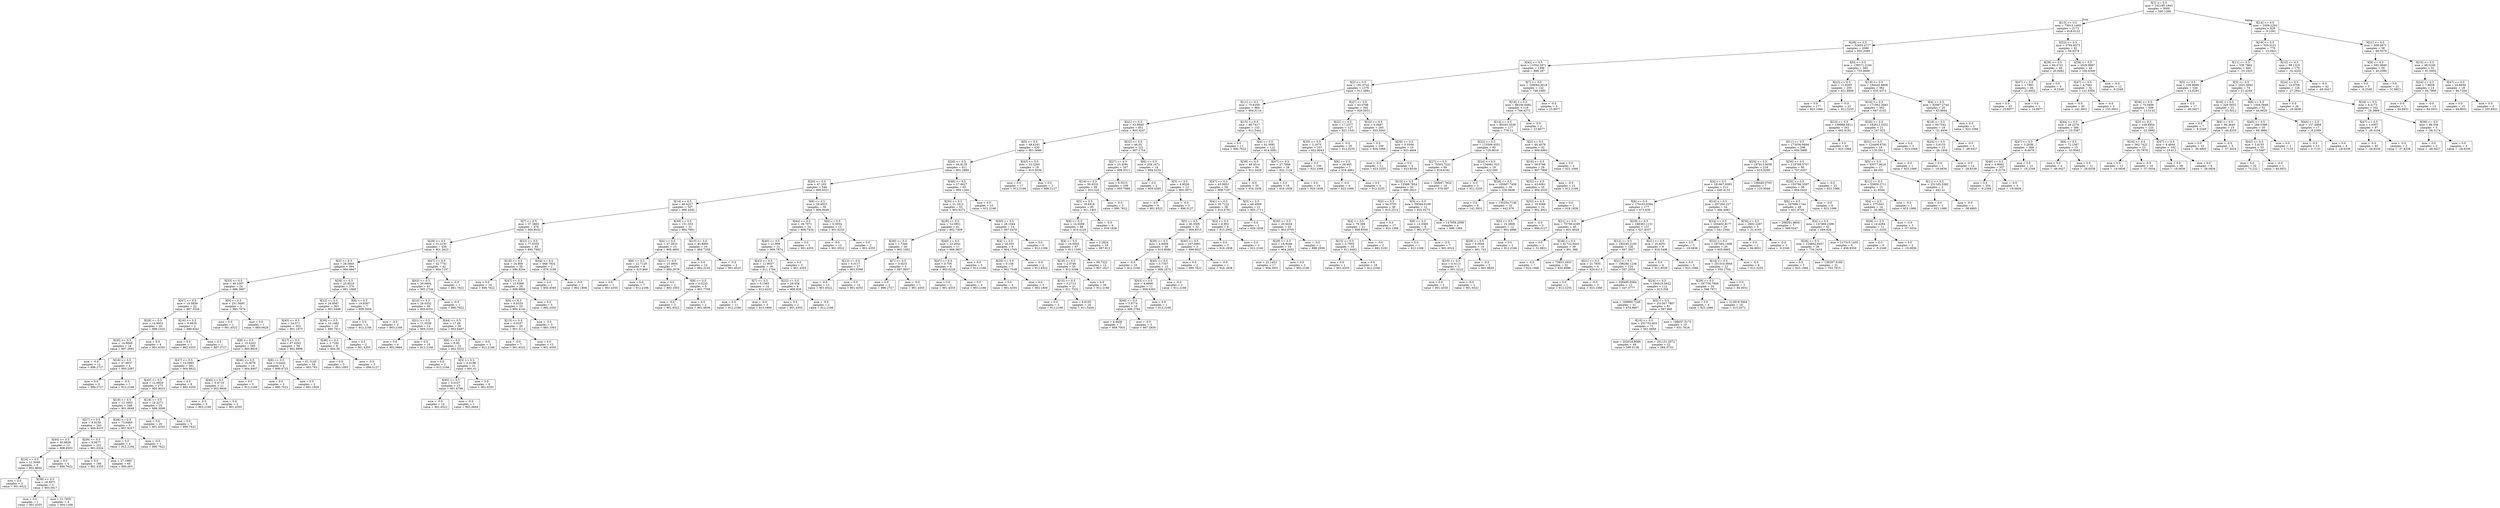 digraph Tree {
node [shape=box] ;
0 [label="X[1] <= 0.5\nmse = 192185.1943\nsamples = 3000\nvalue = 590.1268"] ;
1 [label="X[13] <= 0.5\nmse = 75912.1469\nsamples = 2172\nvalue = 818.6132"] ;
0 -> 1 [labeldistance=2.5, labelangle=45, headlabel="True"] ;
2 [label="X[38] <= 0.5\nmse = 52455.4717\nsamples = 2080\nvalue = 852.2089"] ;
1 -> 2 ;
3 [label="X[42] <= 0.5\nmse = 11054.2971\nsamples = 1498\nvalue = 898.187"] ;
2 -> 3 ;
4 [label="X[2] <= 0.5\nmse = 192.0742\nsamples = 1376\nvalue = 911.4881"] ;
3 -> 4 ;
5 [label="X[11] <= 0.5\nmse = 70.6359\nsamples = 984\nvalue = 904.3114"] ;
4 -> 5 ;
6 [label="X[41] <= 0.5\nmse = 53.9949\nsamples = 851\nvalue = 903.0247"] ;
5 -> 6 ;
7 [label="X[5] <= 0.5\nmse = 48.6181\nsamples = 630\nvalue = 901.5686"] ;
6 -> 7 ;
8 [label="X[26] <= 0.5\nmse = 46.8135\nsamples = 611\nvalue = 901.2889"] ;
7 -> 8 ;
9 [label="X[20] <= 0.5\nmse = 47.203\nsamples = 546\nvalue = 900.8321"] ;
8 -> 9 ;
10 [label="X[14] <= 0.5\nmse = 46.4257\nsamples = 507\nvalue = 900.4342"] ;
9 -> 10 ;
11 [label="X[7] <= 0.5\nmse = 37.3665\nsamples = 476\nvalue = 900.8032"] ;
10 -> 11 ;
12 [label="X[29] <= 0.5\nmse = 31.2191\nsamples = 436\nvalue = 901.2623"] ;
11 -> 12 ;
13 [label="X[3] <= 0.5\nmse = 28.5845\nsamples = 394\nvalue = 900.8947"] ;
12 -> 13 ;
14 [label="X[33] <= 0.5\nmse = 49.1007\nsamples = 24\nvalue = 896.3897"] ;
13 -> 14 ;
15 [label="X[47] <= 0.5\nmse = 19.5859\nsamples = 22\nvalue = 897.3526"] ;
14 -> 15 ;
16 [label="X[28] <= 0.5\nmse = 14.6931\nsamples = 20\nvalue = 898.1025"] ;
15 -> 16 ;
17 [label="X[30] <= 0.5\nmse = 14.8949\nsamples = 16\nvalue = 897.2692"] ;
16 -> 17 ;
18 [label="mse = -0.0\nsamples = 12\nvalue = 896.2727"] ;
17 -> 18 ;
19 [label="X[16] <= 0.5\nmse = 47.6637\nsamples = 4\nvalue = 900.2587"] ;
17 -> 19 ;
20 [label="mse = 0.0\nsamples = 3\nvalue = 896.2727"] ;
19 -> 20 ;
21 [label="mse = -0.0\nsamples = 1\nvalue = 912.2166"] ;
19 -> 21 ;
22 [label="mse = 0.0\nsamples = 4\nvalue = 901.4355"] ;
16 -> 22 ;
23 [label="X[16] <= 0.5\nmse = 6.6635\nsamples = 2\nvalue = 889.8541"] ;
15 -> 23 ;
24 [label="mse = 0.0\nsamples = 1\nvalue = 892.4355"] ;
23 -> 24 ;
25 [label="mse = 0.0\nsamples = 1\nvalue = 887.2727"] ;
23 -> 25 ;
26 [label="X[9] <= 0.5\nmse = 251.3695\nsamples = 2\nvalue = 885.7976"] ;
14 -> 26 ;
27 [label="mse = 0.0\nsamples = 1\nvalue = 901.6522"] ;
26 -> 27 ;
28 [label="mse = 0.0\nsamples = 1\nvalue = 869.9429"] ;
26 -> 28 ;
29 [label="X[30] <= 0.5\nmse = 25.8519\nsamples = 370\nvalue = 901.1869"] ;
13 -> 29 ;
30 [label="X[22] <= 0.5\nmse = 24.9567\nsamples = 363\nvalue = 901.0486"] ;
29 -> 30 ;
31 [label="X[45] <= 0.5\nmse = 24.571\nsamples = 353\nvalue = 901.1975"] ;
30 -> 31 ;
32 [label="X[8] <= 0.5\nmse = 15.4243\nsamples = 295\nvalue = 900.8629"] ;
31 -> 32 ;
33 [label="X[47] <= 0.5\nmse = 14.5965\nsamples = 281\nvalue = 900.6622"] ;
32 -> 33 ;
34 [label="X[43] <= 0.5\nmse = 12.9829\nsamples = 273\nvalue = 900.9033"] ;
33 -> 34 ;
35 [label="X[19] <= 0.5\nmse = 12.1693\nsamples = 248\nvalue = 901.0648"] ;
34 -> 35 ;
36 [label="X[27] <= 0.5\nmse = 9.9159\nsamples = 243\nvalue = 900.9237"] ;
35 -> 36 ;
37 [label="X[44] <= 0.5\nmse = 40.8839\nsamples = 12\nvalue = 898.8303"] ;
36 -> 37 ;
38 [label="X[16] <= 0.5\nmse = 12.5049\nsamples = 8\nvalue = 902.8644"] ;
37 -> 38 ;
39 [label="mse = 0.0\nsamples = 3\nvalue = 901.6522"] ;
38 -> 39 ;
40 [label="X[39] <= 0.5\nmse = 18.5971\nsamples = 5\nvalue = 903.5917"] ;
38 -> 40 ;
41 [label="mse = 0.0\nsamples = 1\nvalue = 901.4355"] ;
40 -> 41 ;
42 [label="mse = 21.7935\nsamples = 4\nvalue = 904.1308"] ;
40 -> 42 ;
43 [label="mse = 0.0\nsamples = 4\nvalue = 890.7622"] ;
37 -> 43 ;
44 [label="X[39] <= 0.5\nmse = 8.0677\nsamples = 231\nvalue = 901.0324"] ;
36 -> 44 ;
45 [label="mse = 0.0\nsamples = 166\nvalue = 901.4355"] ;
44 -> 45 ;
46 [label="mse = 27.1965\nsamples = 65\nvalue = 900.003"] ;
44 -> 46 ;
47 [label="X[46] <= 0.5\nmse = 73.6465\nsamples = 5\nvalue = 907.9257"] ;
35 -> 47 ;
48 [label="mse = 0.0\nsamples = 4\nvalue = 912.2166"] ;
47 -> 48 ;
49 [label="mse = -0.0\nsamples = 1\nvalue = 890.7622"] ;
47 -> 49 ;
50 [label="X[19] <= 0.5\nmse = 18.2271\nsamples = 25\nvalue = 899.3008"] ;
34 -> 50 ;
51 [label="mse = 0.0\nsamples = 20\nvalue = 901.4355"] ;
50 -> 51 ;
52 [label="mse = 0.0\nsamples = 5\nvalue = 890.7622"] ;
50 -> 52 ;
53 [label="mse = 0.0\nsamples = 8\nvalue = 892.4355"] ;
33 -> 53 ;
54 [label="X[46] <= 0.5\nmse = 15.0076\nsamples = 14\nvalue = 904.8907"] ;
32 -> 54 ;
55 [label="X[44] <= 0.5\nmse = 0.4719\nsamples = 11\nvalue = 902.8928"] ;
54 -> 55 ;
56 [label="mse = -0.0\nsamples = 9\nvalue = 903.2166"] ;
55 -> 56 ;
57 [label="mse = 0.0\nsamples = 2\nvalue = 901.4355"] ;
55 -> 57 ;
58 [label="mse = 0.0\nsamples = 3\nvalue = 912.2166"] ;
54 -> 58 ;
59 [label="X[27] <= 0.5\nmse = 67.6263\nsamples = 58\nvalue = 902.8996"] ;
31 -> 59 ;
60 [label="X[8] <= 0.5\nmse = 0.0442\nsamples = 4\nvalue = 890.9725"] ;
59 -> 60 ;
61 [label="mse = 0.0\nsamples = 2\nvalue = 890.7622"] ;
60 -> 61 ;
62 [label="mse = 0.0\nsamples = 2\nvalue = 891.1828"] ;
60 -> 62 ;
63 [label="mse = 61.3145\nsamples = 54\nvalue = 903.783"] ;
59 -> 63 ;
64 [label="X[39] <= 0.5\nmse = 10.1482\nsamples = 10\nvalue = 895.7911"] ;
30 -> 64 ;
65 [label="X[46] <= 0.5\nmse = 2.7292\nsamples = 8\nvalue = 894.38"] ;
64 -> 65 ;
66 [label="mse = 0.0\nsamples = 5\nvalue = 893.1003"] ;
65 -> 66 ;
67 [label="mse = -0.0\nsamples = 3\nvalue = 896.5127"] ;
65 -> 67 ;
68 [label="mse = 0.0\nsamples = 2\nvalue = 901.4355"] ;
64 -> 68 ;
69 [label="X[8] <= 0.5\nmse = 19.8367\nsamples = 7\nvalue = 908.3594"] ;
29 -> 69 ;
70 [label="mse = 0.0\nsamples = 4\nvalue = 912.2166"] ;
69 -> 70 ;
71 [label="mse = -0.0\nsamples = 3\nvalue = 903.2166"] ;
69 -> 71 ;
72 [label="X[47] <= 0.5\nmse = 42.7751\nsamples = 42\nvalue = 904.7107"] ;
12 -> 72 ;
73 [label="X[43] <= 0.5\nmse = 30.6604\nsamples = 41\nvalue = 905.2704"] ;
72 -> 73 ;
74 [label="X[10] <= 0.5\nmse = 26.0332\nsamples = 40\nvalue = 905.6331"] ;
73 -> 74 ;
75 [label="X[21] <= 0.5\nmse = 21.0258\nsamples = 14\nvalue = 909.3165"] ;
74 -> 75 ;
76 [label="mse = 0.0\nsamples = 4\nvalue = 902.0664"] ;
75 -> 76 ;
77 [label="mse = 0.0\nsamples = 10\nvalue = 912.2166"] ;
75 -> 77 ;
78 [label="X[44] <= 0.5\nmse = 17.49\nsamples = 26\nvalue = 903.6497"] ;
74 -> 78 ;
79 [label="X[6] <= 0.5\nmse = 8.95\nsamples = 23\nvalue = 902.5323"] ;
78 -> 79 ;
80 [label="mse = 0.0\nsamples = 2\nvalue = 912.2166"] ;
79 -> 80 ;
81 [label="X[3] <= 0.5\nmse = 0.0198\nsamples = 21\nvalue = 901.61"] ;
79 -> 81 ;
82 [label="X[45] <= 0.5\nmse = 0.0107\nsamples = 15\nvalue = 901.6798"] ;
81 -> 82 ;
83 [label="mse = -0.0\nsamples = 14\nvalue = 901.6522"] ;
82 -> 83 ;
84 [label="mse = -0.0\nsamples = 1\nvalue = 902.0664"] ;
82 -> 84 ;
85 [label="mse = 0.0\nsamples = 6\nvalue = 901.4355"] ;
81 -> 85 ;
86 [label="mse = -0.0\nsamples = 3\nvalue = 912.2166"] ;
78 -> 86 ;
87 [label="mse = -0.0\nsamples = 1\nvalue = 890.7622"] ;
73 -> 87 ;
88 [label="mse = -0.0\nsamples = 1\nvalue = 881.7622"] ;
72 -> 88 ;
89 [label="X[22] <= 0.5\nmse = 77.0355\nsamples = 40\nvalue = 895.7992"] ;
11 -> 89 ;
90 [label="X[18] <= 0.5\nmse = 24.868\nsamples = 38\nvalue = 896.8244"] ;
89 -> 90 ;
91 [label="mse = 0.0\nsamples = 10\nvalue = 890.7622"] ;
90 -> 91 ;
92 [label="X[47] <= 0.5\nmse = 15.9368\nsamples = 28\nvalue = 898.9895"] ;
90 -> 92 ;
93 [label="X[9] <= 0.5\nmse = 8.0333\nsamples = 23\nvalue = 900.4142"] ;
92 -> 93 ;
94 [label="X[15] <= 0.5\nmse = 0.0107\nsamples = 20\nvalue = 901.5113"] ;
93 -> 94 ;
95 [label="mse = -0.0\nsamples = 7\nvalue = 901.6522"] ;
94 -> 95 ;
96 [label="mse = 0.0\nsamples = 13\nvalue = 901.4355"] ;
94 -> 96 ;
97 [label="mse = -0.0\nsamples = 3\nvalue = 893.1003"] ;
93 -> 97 ;
98 [label="mse = 0.0\nsamples = 5\nvalue = 892.4355"] ;
92 -> 98 ;
99 [label="X[44] <= 0.5\nmse = 668.7924\nsamples = 2\nvalue = 876.3196"] ;
89 -> 99 ;
100 [label="mse = 0.0\nsamples = 1\nvalue = 850.4585"] ;
99 -> 100 ;
101 [label="mse = -0.0\nsamples = 1\nvalue = 902.1806"] ;
99 -> 101 ;
102 [label="X[39] <= 0.5\nmse = 151.333\nsamples = 31\nvalue = 894.7681"] ;
10 -> 102 ;
103 [label="X[4] <= 0.5\nmse = 47.2815\nsamples = 15\nvalue = 905.4691"] ;
102 -> 103 ;
104 [label="X[6] <= 0.5\nmse = 12.7129\nsamples = 8\nvalue = 910.869"] ;
103 -> 104 ;
105 [label="mse = 0.0\nsamples = 1\nvalue = 901.4355"] ;
104 -> 105 ;
106 [label="mse = 0.0\nsamples = 7\nvalue = 912.2166"] ;
104 -> 106 ;
107 [label="X[21] <= 0.5\nmse = 15.3804\nsamples = 7\nvalue = 899.2979"] ;
103 -> 107 ;
108 [label="mse = 0.0\nsamples = 2\nvalue = 893.1003"] ;
107 -> 108 ;
109 [label="X[9] <= 0.5\nmse = 0.0233\nsamples = 5\nvalue = 901.7769"] ;
107 -> 109 ;
110 [label="mse = -0.0\nsamples = 3\nvalue = 901.6522"] ;
109 -> 110 ;
111 [label="mse = 0.0\nsamples = 2\nvalue = 901.9639"] ;
109 -> 111 ;
112 [label="X[10] <= 0.5\nmse = 40.8805\nsamples = 16\nvalue = 884.7358"] ;
102 -> 112 ;
113 [label="mse = 0.0\nsamples = 14\nvalue = 882.3192"] ;
112 -> 113 ;
114 [label="mse = -0.0\nsamples = 2\nvalue = 901.6522"] ;
112 -> 114 ;
115 [label="X[8] <= 0.5\nmse = 28.4915\nsamples = 39\nvalue = 906.0049"] ;
9 -> 115 ;
116 [label="X[44] <= 0.5\nmse = 26.7971\nsamples = 24\nvalue = 908.7434"] ;
115 -> 116 ;
117 [label="X[40] <= 0.5\nmse = 21.906\nsamples = 21\nvalue = 909.7874"] ;
116 -> 117 ;
118 [label="X[43] <= 0.5\nmse = 11.9937\nsamples = 18\nvalue = 911.1794"] ;
117 -> 118 ;
119 [label="X[7] <= 0.5\nmse = 0.1565\nsamples = 14\nvalue = 912.4232"] ;
118 -> 119 ;
120 [label="mse = 0.0\nsamples = 11\nvalue = 912.2166"] ;
119 -> 120 ;
121 [label="mse = -0.0\nsamples = 3\nvalue = 913.1806"] ;
119 -> 121 ;
122 [label="X[22] <= 0.5\nmse = 29.058\nsamples = 4\nvalue = 906.826"] ;
118 -> 122 ;
123 [label="mse = 0.0\nsamples = 2\nvalue = 901.4355"] ;
122 -> 123 ;
124 [label="mse = -0.0\nsamples = 2\nvalue = 912.2166"] ;
122 -> 124 ;
125 [label="mse = 0.0\nsamples = 3\nvalue = 901.4355"] ;
117 -> 125 ;
126 [label="mse = 0.0\nsamples = 3\nvalue = 901.4355"] ;
116 -> 126 ;
127 [label="X[9] <= 0.5\nmse = 0.0054\nsamples = 15\nvalue = 901.6233"] ;
115 -> 127 ;
128 [label="mse = -0.0\nsamples = 13\nvalue = 901.6522"] ;
127 -> 128 ;
129 [label="mse = 0.0\nsamples = 2\nvalue = 901.4355"] ;
127 -> 129 ;
130 [label="X[46] <= 0.5\nmse = 27.0627\nsamples = 65\nvalue = 905.1264"] ;
8 -> 130 ;
131 [label="X[30] <= 0.5\nmse = 21.1812\nsamples = 55\nvalue = 903.8372"] ;
130 -> 131 ;
132 [label="X[28] <= 0.5\nmse = 14.0951\nsamples = 41\nvalue = 902.7409"] ;
131 -> 132 ;
133 [label="X[36] <= 0.5\nmse = 1.7346\nsamples = 30\nvalue = 901.1852"] ;
132 -> 133 ;
134 [label="X[12] <= 0.5\nmse = 0.0117\nsamples = 27\nvalue = 901.5398"] ;
133 -> 134 ;
135 [label="mse = -0.0\nsamples = 13\nvalue = 901.6522"] ;
134 -> 135 ;
136 [label="mse = 0.0\nsamples = 14\nvalue = 901.4355"] ;
134 -> 136 ;
137 [label="X[7] <= 0.5\nmse = 5.9231\nsamples = 3\nvalue = 897.9937"] ;
133 -> 137 ;
138 [label="mse = 0.0\nsamples = 2\nvalue = 896.2727"] ;
137 -> 138 ;
139 [label="mse = -0.0\nsamples = 1\nvalue = 901.4355"] ;
137 -> 139 ;
140 [label="X[40] <= 0.5\nmse = 23.2041\nsamples = 11\nvalue = 906.9837"] ;
132 -> 140 ;
141 [label="X[47] <= 0.5\nmse = 0.705\nsamples = 6\nvalue = 902.6229"] ;
140 -> 141 ;
142 [label="mse = 0.0\nsamples = 2\nvalue = 901.4355"] ;
141 -> 142 ;
143 [label="mse = 0.0\nsamples = 4\nvalue = 903.2166"] ;
141 -> 143 ;
144 [label="mse = 0.0\nsamples = 5\nvalue = 912.2166"] ;
140 -> 144 ;
145 [label="X[40] <= 0.5\nmse = 28.1044\nsamples = 14\nvalue = 907.0479"] ;
131 -> 145 ;
146 [label="X[4] <= 0.5\nmse = 20.631\nsamples = 9\nvalue = 904.1765"] ;
145 -> 146 ;
147 [label="X[20] <= 0.5\nmse = 0.136\nsamples = 7\nvalue = 901.7548"] ;
146 -> 147 ;
148 [label="mse = 0.0\nsamples = 4\nvalue = 901.4355"] ;
147 -> 148 ;
149 [label="mse = 0.0\nsamples = 3\nvalue = 902.1806"] ;
147 -> 149 ;
150 [label="mse = -0.0\nsamples = 2\nvalue = 912.6522"] ;
146 -> 150 ;
151 [label="mse = 0.0\nsamples = 5\nvalue = 912.2166"] ;
145 -> 151 ;
152 [label="mse = 0.0\nsamples = 10\nvalue = 912.2166"] ;
130 -> 152 ;
153 [label="X[43] <= 0.5\nmse = 23.2265\nsamples = 19\nvalue = 910.5636"] ;
7 -> 153 ;
154 [label="mse = 0.0\nsamples = 17\nvalue = 912.2166"] ;
153 -> 154 ;
155 [label="mse = 0.0\nsamples = 2\nvalue = 896.5127"] ;
153 -> 155 ;
156 [label="X[22] <= 0.5\nmse = 46.05\nsamples = 221\nvalue = 907.1754"] ;
6 -> 156 ;
157 [label="X[27] <= 0.5\nmse = 23.4591\nsamples = 207\nvalue = 908.0311"] ;
156 -> 157 ;
158 [label="X[19] <= 0.5\nmse = 30.4532\nsamples = 98\nvalue = 910.525"] ;
157 -> 158 ;
159 [label="X[5] <= 0.5\nmse = 18.6916\nsamples = 95\nvalue = 911.1491"] ;
158 -> 159 ;
160 [label="X[8] <= 0.5\nmse = 14.9269\nsamples = 86\nvalue = 910.4129"] ;
159 -> 160 ;
161 [label="X[4] <= 0.5\nmse = 16.0503\nsamples = 67\nvalue = 911.1505"] ;
160 -> 161 ;
162 [label="X[18] <= 0.5\nmse = 2.0749\nsamples = 55\nvalue = 912.0206"] ;
161 -> 162 ;
163 [label="X[15] <= 0.5\nmse = 5.2713\nsamples = 21\nvalue = 911.7032"] ;
162 -> 163 ;
164 [label="mse = 0.0\nsamples = 5\nvalue = 912.2166"] ;
163 -> 164 ;
165 [label="mse = 6.8105\nsamples = 16\nvalue = 911.5428"] ;
163 -> 165 ;
166 [label="mse = 0.0\nsamples = 34\nvalue = 912.2166"] ;
162 -> 166 ;
167 [label="mse = 60.7322\nsamples = 12\nvalue = 907.1627"] ;
161 -> 167 ;
168 [label="mse = 2.2824\nsamples = 19\nvalue = 907.812"] ;
160 -> 168 ;
169 [label="mse = -0.0\nsamples = 9\nvalue = 918.1838"] ;
159 -> 169 ;
170 [label="mse = -0.0\nsamples = 3\nvalue = 890.7622"] ;
158 -> 170 ;
171 [label="mse = 6.5515\nsamples = 109\nvalue = 905.7889"] ;
157 -> 171 ;
172 [label="X[6] <= 0.5\nmse = 209.1671\nsamples = 14\nvalue = 894.5232"] ;
156 -> 172 ;
173 [label="mse = 0.0\nsamples = 2\nvalue = 859.4585"] ;
172 -> 173 ;
174 [label="X[3] <= 0.5\nmse = 4.9526\nsamples = 12\nvalue = 900.3673"] ;
172 -> 174 ;
175 [label="mse = -0.0\nsamples = 9\nvalue = 901.6522"] ;
174 -> 175 ;
176 [label="mse = -0.0\nsamples = 3\nvalue = 896.5127"] ;
174 -> 176 ;
177 [label="X[15] <= 0.5\nmse = 98.7417\nsamples = 133\nvalue = 912.5441"] ;
5 -> 177 ;
178 [label="mse = 0.0\nsamples = 11\nvalue = 890.7622"] ;
177 -> 178 ;
179 [label="X[4] <= 0.5\nmse = 61.0091\nsamples = 122\nvalue = 914.5081"] ;
177 -> 179 ;
180 [label="X[39] <= 0.5\nmse = 48.5514\nsamples = 94\nvalue = 912.2429"] ;
179 -> 180 ;
181 [label="X[47] <= 0.5\nmse = 43.9953\nsamples = 59\nvalue = 908.7187"] ;
180 -> 181 ;
182 [label="X[41] <= 0.5\nmse = 30.7122\nsamples = 38\nvalue = 910.6792"] ;
181 -> 182 ;
183 [label="X[5] <= 0.5\nmse = 30.2505\nsamples = 32\nvalue = 909.8315"] ;
182 -> 183 ;
184 [label="X[28] <= 0.5\nmse = 4.8409\nsamples = 29\nvalue = 910.8586"] ;
183 -> 184 ;
185 [label="mse = -0.0\nsamples = 16\nvalue = 912.2166"] ;
184 -> 185 ;
186 [label="X[45] <= 0.5\nmse = 5.7357\nsamples = 13\nvalue = 909.1872"] ;
184 -> 186 ;
187 [label="X[43] <= 0.5\nmse = 4.8066\nsamples = 11\nvalue = 908.6364"] ;
186 -> 187 ;
188 [label="X[40] <= 0.5\nmse = 3.8774\nsamples = 10\nvalue = 908.2784"] ;
187 -> 188 ;
189 [label="mse = 4.9456\nsamples = 7\nvalue = 908.7003"] ;
188 -> 189 ;
190 [label="mse = -0.0\nsamples = 3\nvalue = 907.2938"] ;
188 -> 190 ;
191 [label="mse = 0.0\nsamples = 1\nvalue = 912.2166"] ;
187 -> 191 ;
192 [label="mse = -0.0\nsamples = 2\nvalue = 912.2166"] ;
186 -> 192 ;
193 [label="X[40] <= 0.5\nmse = 167.0991\nsamples = 3\nvalue = 899.9027"] ;
183 -> 193 ;
194 [label="mse = 0.0\nsamples = 2\nvalue = 890.7622"] ;
193 -> 194 ;
195 [label="mse = -0.0\nsamples = 1\nvalue = 918.1838"] ;
193 -> 195 ;
196 [label="X[3] <= 0.5\nmse = 8.902\nsamples = 6\nvalue = 915.2002"] ;
182 -> 196 ;
197 [label="mse = 0.0\nsamples = 3\nvalue = 918.1838"] ;
196 -> 197 ;
198 [label="mse = 0.0\nsamples = 3\nvalue = 912.2166"] ;
196 -> 198 ;
199 [label="X[3] <= 0.5\nmse = 48.4909\nsamples = 21\nvalue = 905.1711"] ;
181 -> 199 ;
200 [label="mse = 0.0\nsamples = 1\nvalue = 929.1838"] ;
199 -> 200 ;
201 [label="X[30] <= 0.5\nmse = 20.6434\nsamples = 20\nvalue = 903.9705"] ;
199 -> 201 ;
202 [label="X[29] <= 0.5\nmse = 19.9446\nsamples = 19\nvalue = 904.2692"] ;
201 -> 202 ;
203 [label="mse = 22.1453\nsamples = 17\nvalue = 904.3931"] ;
202 -> 203 ;
204 [label="mse = 0.0\nsamples = 2\nvalue = 903.2166"] ;
202 -> 204 ;
205 [label="mse = -0.0\nsamples = 1\nvalue = 898.2938"] ;
201 -> 205 ;
206 [label="mse = -0.0\nsamples = 35\nvalue = 918.1838"] ;
180 -> 206 ;
207 [label="X[47] <= 0.5\nmse = 27.7806\nsamples = 28\nvalue = 922.1124"] ;
179 -> 207 ;
208 [label="mse = 0.0\nsamples = 18\nvalue = 918.1838"] ;
207 -> 208 ;
209 [label="mse = 0.0\nsamples = 10\nvalue = 929.1838"] ;
207 -> 209 ;
210 [label="X[47] <= 0.5\nmse = 43.0798\nsamples = 392\nvalue = 929.5031"] ;
4 -> 210 ;
211 [label="X[22] <= 0.5\nmse = 17.2377\nsamples = 127\nvalue = 921.1541"] ;
210 -> 211 ;
212 [label="X[35] <= 0.5\nmse = 3.1675\nsamples = 107\nvalue = 922.8043"] ;
211 -> 212 ;
213 [label="mse = 0.0\nsamples = 100\nvalue = 923.1066"] ;
212 -> 213 ;
214 [label="X[6] <= 0.5\nmse = 28.465\nsamples = 7\nvalue = 918.4861"] ;
212 -> 214 ;
215 [label="mse = -0.0\nsamples = 4\nvalue = 923.1066"] ;
214 -> 215 ;
216 [label="mse = 0.0\nsamples = 3\nvalue = 912.3255"] ;
214 -> 216 ;
217 [label="mse = -0.0\nsamples = 20\nvalue = 912.3255"] ;
211 -> 217 ;
218 [label="X[22] <= 0.5\nmse = 6.0487\nsamples = 265\nvalue = 933.5043"] ;
210 -> 218 ;
219 [label="mse = 0.0\nsamples = 250\nvalue = 934.1066"] ;
218 -> 219 ;
220 [label="X[29] <= 0.5\nmse = 0.0546\nsamples = 15\nvalue = 923.4664"] ;
218 -> 220 ;
221 [label="mse = -0.0\nsamples = 11\nvalue = 923.3255"] ;
220 -> 221 ;
222 [label="mse = 0.0\nsamples = 4\nvalue = 923.8539"] ;
220 -> 222 ;
223 [label="X[7] <= 0.5\nmse = 109064.9018\nsamples = 122\nvalue = 748.1683"] ;
3 -> 223 ;
224 [label="X[19] <= 0.5\nmse = 98256.6482\nsamples = 119\nvalue = 766.4272"] ;
223 -> 224 ;
225 [label="X[14] <= 0.5\nmse = 90350.3538\nsamples = 117\nvalue = 779.12"] ;
224 -> 225 ;
226 [label="X[22] <= 0.5\nmse = 115506.4551\nsamples = 85\nvalue = 729.9619"] ;
225 -> 226 ;
227 [label="X[27] <= 0.5\nmse = 75003.7222\nsamples = 66\nvalue = 818.6162"] ;
226 -> 227 ;
228 [label="X[10] <= 0.5\nmse = 15588.7854\nsamples = 50\nvalue = 895.2623"] ;
227 -> 228 ;
229 [label="X[2] <= 0.5\nmse = 94.0703\nsamples = 38\nvalue = 915.2312"] ;
228 -> 229 ;
230 [label="X[4] <= 0.5\nmse = 79.369\nsamples = 21\nvalue = 908.8558"] ;
229 -> 230 ;
231 [label="X[15] <= 0.5\nmse = 5.7955\nsamples = 19\nvalue = 911.6492"] ;
230 -> 231 ;
232 [label="mse = 0.0\nsamples = 1\nvalue = 901.4355"] ;
231 -> 232 ;
233 [label="mse = 0.0\nsamples = 18\nvalue = 912.2166"] ;
231 -> 233 ;
234 [label="mse = -0.0\nsamples = 2\nvalue = 882.3192"] ;
230 -> 234 ;
235 [label="mse = 0.0\nsamples = 17\nvalue = 923.1066"] ;
229 -> 235 ;
236 [label="X[3] <= 0.5\nmse = 59394.0108\nsamples = 12\nvalue = 832.0275"] ;
228 -> 236 ;
237 [label="X[8] <= 0.5\nmse = 12.2069\nsamples = 8\nvalue = 902.9727"] ;
236 -> 237 ;
238 [label="mse = 0.0\nsamples = 1\nvalue = 912.2166"] ;
237 -> 238 ;
239 [label="mse = -0.0\nsamples = 7\nvalue = 901.6522"] ;
237 -> 239 ;
240 [label="mse = 147958.2099\nsamples = 4\nvalue = 690.1369"] ;
236 -> 240 ;
241 [label="mse = 184947.7624\nsamples = 16\nvalue = 579.097"] ;
227 -> 241 ;
242 [label="X[24] <= 0.5\nmse = 134061.023\nsamples = 19\nvalue = 422.005"] ;
226 -> 242 ;
243 [label="mse = -0.0\nsamples = 3\nvalue = 912.3255"] ;
242 -> 243 ;
244 [label="X[28] <= 0.5\nmse = 105667.7458\nsamples = 16\nvalue = 330.0699"] ;
242 -> 244 ;
245 [label="mse = 0.0\nsamples = 6\nvalue = 142.3931"] ;
244 -> 245 ;
246 [label="mse = 135254.7146\nsamples = 10\nvalue = 442.676"] ;
244 -> 246 ;
247 [label="X[2] <= 0.5\nmse = 60.4078\nsamples = 32\nvalue = 909.6963"] ;
225 -> 247 ;
248 [label="X[16] <= 0.5\nmse = 39.6766\nsamples = 28\nvalue = 907.7806"] ;
247 -> 248 ;
249 [label="X[32] <= 0.5\nmse = 43.6061\nsamples = 16\nvalue = 904.4535"] ;
248 -> 249 ;
250 [label="X[33] <= 0.5\nmse = 19.0566\nsamples = 14\nvalue = 902.4921"] ;
249 -> 250 ;
251 [label="X[5] <= 0.5\nmse = 15.2808\nsamples = 12\nvalue = 903.4886"] ;
250 -> 251 ;
252 [label="X[29] <= 0.5\nmse = 0.0544\nsamples = 10\nvalue = 901.743"] ;
251 -> 252 ;
253 [label="X[10] <= 0.5\nmse = 0.0113\nsamples = 5\nvalue = 901.5222"] ;
252 -> 253 ;
254 [label="mse = 0.0\nsamples = 3\nvalue = 901.4355"] ;
253 -> 254 ;
255 [label="mse = -0.0\nsamples = 2\nvalue = 901.6522"] ;
253 -> 255 ;
256 [label="mse = -0.0\nsamples = 5\nvalue = 901.9639"] ;
252 -> 256 ;
257 [label="mse = 0.0\nsamples = 2\nvalue = 912.2166"] ;
251 -> 257 ;
258 [label="mse = -0.0\nsamples = 2\nvalue = 896.5127"] ;
250 -> 258 ;
259 [label="mse = 0.0\nsamples = 2\nvalue = 918.1838"] ;
249 -> 259 ;
260 [label="mse = -0.0\nsamples = 12\nvalue = 912.2166"] ;
248 -> 260 ;
261 [label="mse = 0.0\nsamples = 4\nvalue = 923.1066"] ;
247 -> 261 ;
262 [label="mse = -0.0\nsamples = 2\nvalue = 23.8977"] ;
224 -> 262 ;
263 [label="mse = -0.0\nsamples = 3\nvalue = 23.8977"] ;
223 -> 263 ;
264 [label="X[0] <= 0.5\nmse = 139571.2164\nsamples = 582\nvalue = 733.8666"] ;
2 -> 264 ;
265 [label="X[22] <= 0.5\nmse = 11.8295\nsamples = 200\nvalue = 921.8668"] ;
264 -> 265 ;
266 [label="mse = 0.0\nsamples = 177\nvalue = 923.1066"] ;
265 -> 266 ;
267 [label="mse = -0.0\nsamples = 23\nvalue = 912.3255"] ;
265 -> 267 ;
268 [label="X[19] <= 0.5\nmse = 184445.8806\nsamples = 382\nvalue = 635.4373"] ;
264 -> 268 ;
269 [label="X[16] <= 0.5\nmse = 171062.2683\nsamples = 362\nvalue = 667.0102"] ;
268 -> 269 ;
270 [label="X[23] <= 0.5\nmse = 158868.5811\nsamples = 341\nvalue = 692.8192"] ;
269 -> 270 ;
271 [label="X[11] <= 0.5\nmse = 173036.0694\nsamples = 298\nvalue = 659.5898"] ;
270 -> 271 ;
272 [label="X[20] <= 0.5\nmse = 187813.0039\nsamples = 218\nvalue = 623.8299"] ;
271 -> 272 ;
273 [label="X[4] <= 0.5\nmse = 181947.9395\nsamples = 211\nvalue = 640.4133"] ;
272 -> 273 ;
274 [label="X[6] <= 0.5\nmse = 170163.9384\nsamples = 177\nvalue = 673.838"] ;
273 -> 274 ;
275 [label="X[21] <= 0.5\nmse = 75756.4169\nsamples = 40\nvalue = 831.4029"] ;
274 -> 275 ;
276 [label="mse = 0.0\nsamples = 1\nvalue = 51.9821"] ;
275 -> 276 ;
277 [label="X[28] <= 0.5\nmse = 61722.6443\nsamples = 39\nvalue = 851.388"] ;
275 -> 277 ;
278 [label="mse = -0.0\nsamples = 7\nvalue = 923.1066"] ;
277 -> 278 ;
279 [label="mse = 73853.1933\nsamples = 32\nvalue = 835.6996"] ;
277 -> 279 ;
280 [label="X[29] <= 0.5\nmse = 188363.1151\nsamples = 137\nvalue = 627.8337"] ;
274 -> 280 ;
281 [label="X[12] <= 0.5\nmse = 195245.2165\nsamples = 128\nvalue = 607.3927"] ;
280 -> 281 ;
282 [label="X[21] <= 0.5\nmse = 21.7935\nsamples = 4\nvalue = 920.4113"] ;
281 -> 282 ;
283 [label="mse = 0.0\nsamples = 1\nvalue = 912.3255"] ;
282 -> 283 ;
284 [label="mse = -0.0\nsamples = 3\nvalue = 923.1066"] ;
282 -> 284 ;
285 [label="X[21] <= 0.5\nmse = 198280.1236\nsamples = 124\nvalue = 597.2954"] ;
281 -> 285 ;
286 [label="mse = 208495.0564\nsamples = 12\nvalue = 447.3777"] ;
285 -> 286 ;
287 [label="X[24] <= 0.5\nmse = 194519.5922\nsamples = 112\nvalue = 613.358"] ;
285 -> 287 ;
288 [label="mse = 169969.7248\nsamples = 31\nvalue = 679.9607"] ;
287 -> 288 ;
289 [label="X[5] <= 0.5\nmse = 201567.7807\nsamples = 81\nvalue = 587.868"] ;
287 -> 289 ;
290 [label="X[10] <= 0.5\nmse = 201752.603\nsamples = 71\nvalue = 581.6858"] ;
289 -> 290 ;
291 [label="mse = 202018.9089\nsamples = 49\nvalue = 580.6138"] ;
290 -> 291 ;
292 [label="mse = 201151.2072\nsamples = 22\nvalue = 584.0733"] ;
290 -> 292 ;
293 [label="mse = 198057.5172\nsamples = 10\nvalue = 631.7618"] ;
289 -> 293 ;
294 [label="X[21] <= 0.5\nmse = 25.9551\nsamples = 9\nvalue = 918.5498"] ;
280 -> 294 ;
295 [label="mse = 0.0\nsamples = 4\nvalue = 912.8539"] ;
294 -> 295 ;
296 [label="mse = 0.0\nsamples = 5\nvalue = 923.1066"] ;
294 -> 296 ;
297 [label="X[10] <= 0.5\nmse = 207200.227\nsamples = 34\nvalue = 466.4083"] ;
273 -> 297 ;
298 [label="X[24] <= 0.5\nmse = 204402.8177\nsamples = 29\nvalue = 541.2344"] ;
297 -> 298 ;
299 [label="mse = 0.0\nsamples = 3\nvalue = -19.0836"] ;
298 -> 299 ;
300 [label="X[22] <= 0.5\nmse = 187582.1408\nsamples = 26\nvalue = 605.8865"] ;
298 -> 300 ;
301 [label="X[14] <= 0.5\nmse = 201510.0858\nsamples = 22\nvalue = 550.1704"] ;
300 -> 301 ;
302 [label="X[28] <= 0.5\nmse = 197756.7806\nsamples = 20\nvalue = 596.7871"] ;
301 -> 302 ;
303 [label="mse = 0.0\nsamples = 4\nvalue = 923.1066"] ;
302 -> 303 ;
304 [label="mse = 213919.5944\nsamples = 16\nvalue = 515.2072"] ;
302 -> 304 ;
305 [label="mse = 0.0\nsamples = 2\nvalue = 84.0031"] ;
301 -> 305 ;
306 [label="mse = -0.0\nsamples = 4\nvalue = 912.3255"] ;
300 -> 306 ;
307 [label="X[30] <= 0.5\nmse = 2602.2297\nsamples = 5\nvalue = 32.4163"] ;
297 -> 307 ;
308 [label="mse = 0.0\nsamples = 2\nvalue = 94.8931"] ;
307 -> 308 ;
309 [label="mse = -0.0\nsamples = 3\nvalue = -9.2349"] ;
307 -> 309 ;
310 [label="mse = 106440.0703\nsamples = 7\nvalue = 123.9568"] ;
272 -> 310 ;
311 [label="X[30] <= 0.5\nmse = 119788.5707\nsamples = 80\nvalue = 757.0357"] ;
271 -> 311 ;
312 [label="X[20] <= 0.5\nmse = 150796.3597\nsamples = 58\nvalue = 694.0432"] ;
311 -> 312 ;
313 [label="X[6] <= 0.5\nmse = 167086.1744\nsamples = 49\nvalue = 651.9704"] ;
312 -> 313 ;
314 [label="mse = 208361.4605\nsamples = 7\nvalue = 396.0247"] ;
313 -> 314 ;
315 [label="X[4] <= 0.5\nmse = 147469.2598\nsamples = 42\nvalue = 694.628"] ;
313 -> 315 ;
316 [label="X[28] <= 0.5\nmse = 124842.6457\nsamples = 36\nvalue = 734.2433"] ;
315 -> 316 ;
317 [label="mse = 0.0\nsamples = 5\nvalue = 923.1066"] ;
316 -> 317 ;
318 [label="mse = 138297.5169\nsamples = 31\nvalue = 703.7815"] ;
316 -> 318 ;
319 [label="mse = 217315.1435\nsamples = 6\nvalue = 456.9359"] ;
315 -> 319 ;
320 [label="mse = -0.0\nsamples = 9\nvalue = 923.1066"] ;
312 -> 320 ;
321 [label="mse = -0.0\nsamples = 22\nvalue = 923.1066"] ;
311 -> 321 ;
322 [label="mse = 0.0\nsamples = 43\nvalue = 923.1066"] ;
270 -> 322 ;
323 [label="X[20] <= 0.5\nmse = 182613.3352\nsamples = 21\nvalue = 247.922"] ;
269 -> 323 ;
324 [label="X[31] <= 0.5\nmse = 124406.6791\nsamples = 18\nvalue = 135.3912"] ;
323 -> 324 ;
325 [label="X[5] <= 0.5\nmse = 93077.9416\nsamples = 17\nvalue = 89.055"] ;
324 -> 325 ;
326 [label="X[11] <= 0.5\nmse = 55809.2711\nsamples = 15\nvalue = 41.9544"] ;
325 -> 326 ;
327 [label="X[4] <= 0.5\nmse = 375.043\nsamples = 14\nvalue = -20.9851"] ;
326 -> 327 ;
328 [label="X[26] <= 0.5\nmse = 14.4294\nsamples = 11\nvalue = -11.0255"] ;
327 -> 328 ;
329 [label="mse = 0.0\nsamples = 9\nvalue = -9.2349"] ;
328 -> 329 ;
330 [label="mse = 0.0\nsamples = 2\nvalue = -19.0836"] ;
328 -> 330 ;
331 [label="mse = -0.0\nsamples = 3\nvalue = -57.5034"] ;
327 -> 331 ;
332 [label="mse = -0.0\nsamples = 1\nvalue = 923.1066"] ;
326 -> 332 ;
333 [label="X[11] <= 0.5\nmse = 231165.3382\nsamples = 2\nvalue = 442.31"] ;
325 -> 333 ;
334 [label="mse = 0.0\nsamples = 1\nvalue = 923.1066"] ;
333 -> 334 ;
335 [label="mse = -0.0\nsamples = 1\nvalue = -38.4865"] ;
333 -> 335 ;
336 [label="mse = -0.0\nsamples = 1\nvalue = 923.1066"] ;
324 -> 336 ;
337 [label="mse = 0.0\nsamples = 3\nvalue = 923.1066"] ;
323 -> 337 ;
338 [label="X[4] <= 0.5\nmse = 82067.2744\nsamples = 20\nvalue = 63.9664"] ;
268 -> 338 ;
339 [label="X[16] <= 0.5\nmse = 59.7041\nsamples = 18\nvalue = -31.4936"] ;
338 -> 339 ;
340 [label="X[24] <= 0.5\nmse = 5.9153\nsamples = 15\nvalue = -28.1838"] ;
339 -> 340 ;
341 [label="mse = 0.0\nsamples = 1\nvalue = -19.0836"] ;
340 -> 341 ;
342 [label="mse = -0.0\nsamples = 14\nvalue = -28.8338"] ;
340 -> 342 ;
343 [label="mse = -0.0\nsamples = 3\nvalue = -48.0427"] ;
339 -> 343 ;
344 [label="mse = 0.0\nsamples = 2\nvalue = 923.1066"] ;
338 -> 344 ;
345 [label="X[22] <= 0.5\nmse = 3794.8373\nsamples = 92\nvalue = 59.0578"] ;
1 -> 345 ;
346 [label="X[38] <= 0.5\nmse = 84.4741\nsamples = 48\nvalue = 20.9492"] ;
345 -> 346 ;
347 [label="X[47] <= 0.5\nmse = 1.7991\nsamples = 44\nvalue = 23.6932"] ;
346 -> 347 ;
348 [label="mse = 0.0\nsamples = 43\nvalue = 23.8977"] ;
347 -> 348 ;
349 [label="mse = 0.0\nsamples = 1\nvalue = 14.8977"] ;
347 -> 349 ;
350 [label="mse = 0.0\nsamples = 4\nvalue = -9.2349"] ;
346 -> 350 ;
351 [label="X[38] <= 0.5\nmse = 4529.8867\nsamples = 44\nvalue = 100.6309"] ;
345 -> 351 ;
352 [label="X[47] <= 0.5\nmse = 4.7461\nsamples = 32\nvalue = 141.8306"] ;
351 -> 352 ;
353 [label="mse = -0.0\nsamples = 30\nvalue = 142.3931"] ;
352 -> 353 ;
354 [label="mse = -0.0\nsamples = 2\nvalue = 133.3931"] ;
352 -> 354 ;
355 [label="mse = -0.0\nsamples = 12\nvalue = -9.2349"] ;
351 -> 355 ;
356 [label="X[14] <= 0.5\nmse = 1009.2203\nsamples = 828\nvalue = -9.2361"] ;
0 -> 356 [labeldistance=2.5, labelangle=-45, headlabel="False"] ;
357 [label="X[19] <= 0.5\nmse = 525.0151\nsamples = 770\nvalue = -15.0921"] ;
356 -> 357 ;
358 [label="X[11] <= 0.5\nmse = 536.7862\nsamples = 600\nvalue = -10.1825"] ;
357 -> 358 ;
359 [label="X[5] <= 0.5\nmse = 109.9099\nsamples = 526\nvalue = -14.6291"] ;
358 -> 359 ;
360 [label="X[26] <= 0.5\nmse = 75.0466\nsamples = 509\nvalue = -13.5132"] ;
359 -> 360 ;
361 [label="X[44] <= 0.5\nmse = 28.2279\nsamples = 384\nvalue = -10.5587"] ;
360 -> 361 ;
362 [label="X[47] <= 0.5\nmse = 3.2838\nsamples = 369\nvalue = -9.6076"] ;
361 -> 362 ;
363 [label="X[46] <= 0.5\nmse = 0.8083\nsamples = 357\nvalue = -9.3176"] ;
362 -> 363 ;
364 [label="mse = 0.0\nsamples = 354\nvalue = -9.2349"] ;
363 -> 364 ;
365 [label="mse = -0.0\nsamples = 3\nvalue = -19.0836"] ;
363 -> 365 ;
366 [label="mse = 0.0\nsamples = 12\nvalue = -18.2349"] ;
362 -> 366 ;
367 [label="X[9] <= 0.5\nmse = 72.1567\nsamples = 15\nvalue = -33.9562"] ;
361 -> 367 ;
368 [label="mse = 0.0\nsamples = 4\nvalue = -48.0427"] ;
367 -> 368 ;
369 [label="mse = 0.0\nsamples = 11\nvalue = -28.8338"] ;
367 -> 369 ;
370 [label="X[3] <= 0.5\nmse = 109.6854\nsamples = 125\nvalue = -22.5892"] ;
360 -> 370 ;
371 [label="X[16] <= 0.5\nmse = 362.7422\nsamples = 23\nvalue = -35.7878"] ;
370 -> 371 ;
372 [label="mse = 0.0\nsamples = 13\nvalue = -19.0836"] ;
371 -> 372 ;
373 [label="mse = -0.0\nsamples = 10\nvalue = -57.5034"] ;
371 -> 373 ;
374 [label="X[47] <= 0.5\nmse = 4.4844\nsamples = 102\nvalue = -19.613"] ;
370 -> 374 ;
375 [label="mse = 0.0\nsamples = 96\nvalue = -19.0836"] ;
374 -> 375 ;
376 [label="mse = 0.0\nsamples = 6\nvalue = -28.0836"] ;
374 -> 376 ;
377 [label="mse = 0.0\nsamples = 17\nvalue = -48.0427"] ;
359 -> 377 ;
378 [label="X[3] <= 0.5\nmse = 2431.4943\nsamples = 74\nvalue = 21.4249"] ;
358 -> 378 ;
379 [label="X[16] <= 0.5\nmse = 329.5932\nsamples = 22\nvalue = -33.5012"] ;
378 -> 379 ;
380 [label="mse = 0.0\nsamples = 7\nvalue = -9.2349"] ;
379 -> 380 ;
381 [label="X[4] <= 0.5\nmse = 80.3645\nsamples = 15\nvalue = -44.8255"] ;
379 -> 381 ;
382 [label="mse = 0.0\nsamples = 10\nvalue = -38.4865"] ;
381 -> 382 ;
383 [label="mse = -0.0\nsamples = 5\nvalue = -57.5034"] ;
381 -> 383 ;
384 [label="X[8] <= 0.5\nmse = 1504.3848\nsamples = 52\nvalue = 44.6629"] ;
378 -> 384 ;
385 [label="X[40] <= 0.5\nmse = 289.0398\nsamples = 35\nvalue = 69.3866"] ;
384 -> 385 ;
386 [label="X[42] <= 0.5\nmse = 3.4155\nsamples = 33\nvalue = 73.5487"] ;
385 -> 386 ;
387 [label="mse = 0.0\nsamples = 32\nvalue = 73.222"] ;
386 -> 387 ;
388 [label="mse = -0.0\nsamples = 1\nvalue = 84.0031"] ;
386 -> 388 ;
389 [label="mse = 0.0\nsamples = 2\nvalue = 0.7133"] ;
385 -> 389 ;
390 [label="X[44] <= 0.5\nmse = 157.0858\nsamples = 17\nvalue = -6.2389"] ;
384 -> 390 ;
391 [label="mse = -0.0\nsamples = 13\nvalue = 0.7133"] ;
390 -> 391 ;
392 [label="mse = 0.0\nsamples = 4\nvalue = -28.8338"] ;
390 -> 392 ;
393 [label="X[10] <= 0.5\nmse = 98.1319\nsamples = 170\nvalue = -32.4202"] ;
357 -> 393 ;
394 [label="X[24] <= 0.5\nmse = 23.9706\nsamples = 128\nvalue = -27.2941"] ;
393 -> 394 ;
395 [label="mse = 0.0\nsamples = 26\nvalue = -19.0836"] ;
394 -> 395 ;
396 [label="X[16] <= 0.5\nmse = 8.5173\nsamples = 102\nvalue = -29.3869"] ;
394 -> 396 ;
397 [label="X[47] <= 0.5\nmse = 1.6357\nsamples = 97\nvalue = -29.0194"] ;
396 -> 397 ;
398 [label="mse = -0.0\nsamples = 95\nvalue = -28.8338"] ;
397 -> 398 ;
399 [label="mse = -0.0\nsamples = 2\nvalue = -37.8338"] ;
397 -> 399 ;
400 [label="X[38] <= 0.5\nmse = 88.556\nsamples = 5\nvalue = -36.5174"] ;
396 -> 400 ;
401 [label="mse = 0.0\nsamples = 2\nvalue = -48.0427"] ;
400 -> 401 ;
402 [label="mse = 0.0\nsamples = 3\nvalue = -28.8338"] ;
400 -> 402 ;
403 [label="mse = -0.0\nsamples = 42\nvalue = -48.0427"] ;
393 -> 403 ;
404 [label="X[21] <= 0.5\nmse = 938.0671\nsamples = 58\nvalue = 68.5079"] ;
356 -> 404 ;
405 [label="X[9] <= 0.5\nmse = 582.0849\nsamples = 26\nvalue = 40.2096"] ;
404 -> 405 ;
406 [label="mse = 0.0\nsamples = 5\nvalue = -9.2349"] ;
405 -> 406 ;
407 [label="mse = 0.0\nsamples = 21\nvalue = 51.9821"] ;
405 -> 407 ;
408 [label="X[10] <= 0.5\nmse = 48.0106\nsamples = 32\nvalue = 91.5002"] ;
404 -> 408 ;
409 [label="X[24] <= 0.5\nmse = 7.8658\nsamples = 14\nvalue = 84.7809"] ;
408 -> 409 ;
410 [label="mse = 0.0\nsamples = 1\nvalue = 94.8931"] ;
409 -> 410 ;
411 [label="mse = -0.0\nsamples = 13\nvalue = 84.0031"] ;
409 -> 411 ;
412 [label="X[47] <= 0.5\nmse = 16.8056\nsamples = 18\nvalue = 96.7264"] ;
408 -> 412 ;
413 [label="mse = 0.0\nsamples = 15\nvalue = 94.8931"] ;
412 -> 413 ;
414 [label="mse = 0.0\nsamples = 3\nvalue = 105.8931"] ;
412 -> 414 ;
}